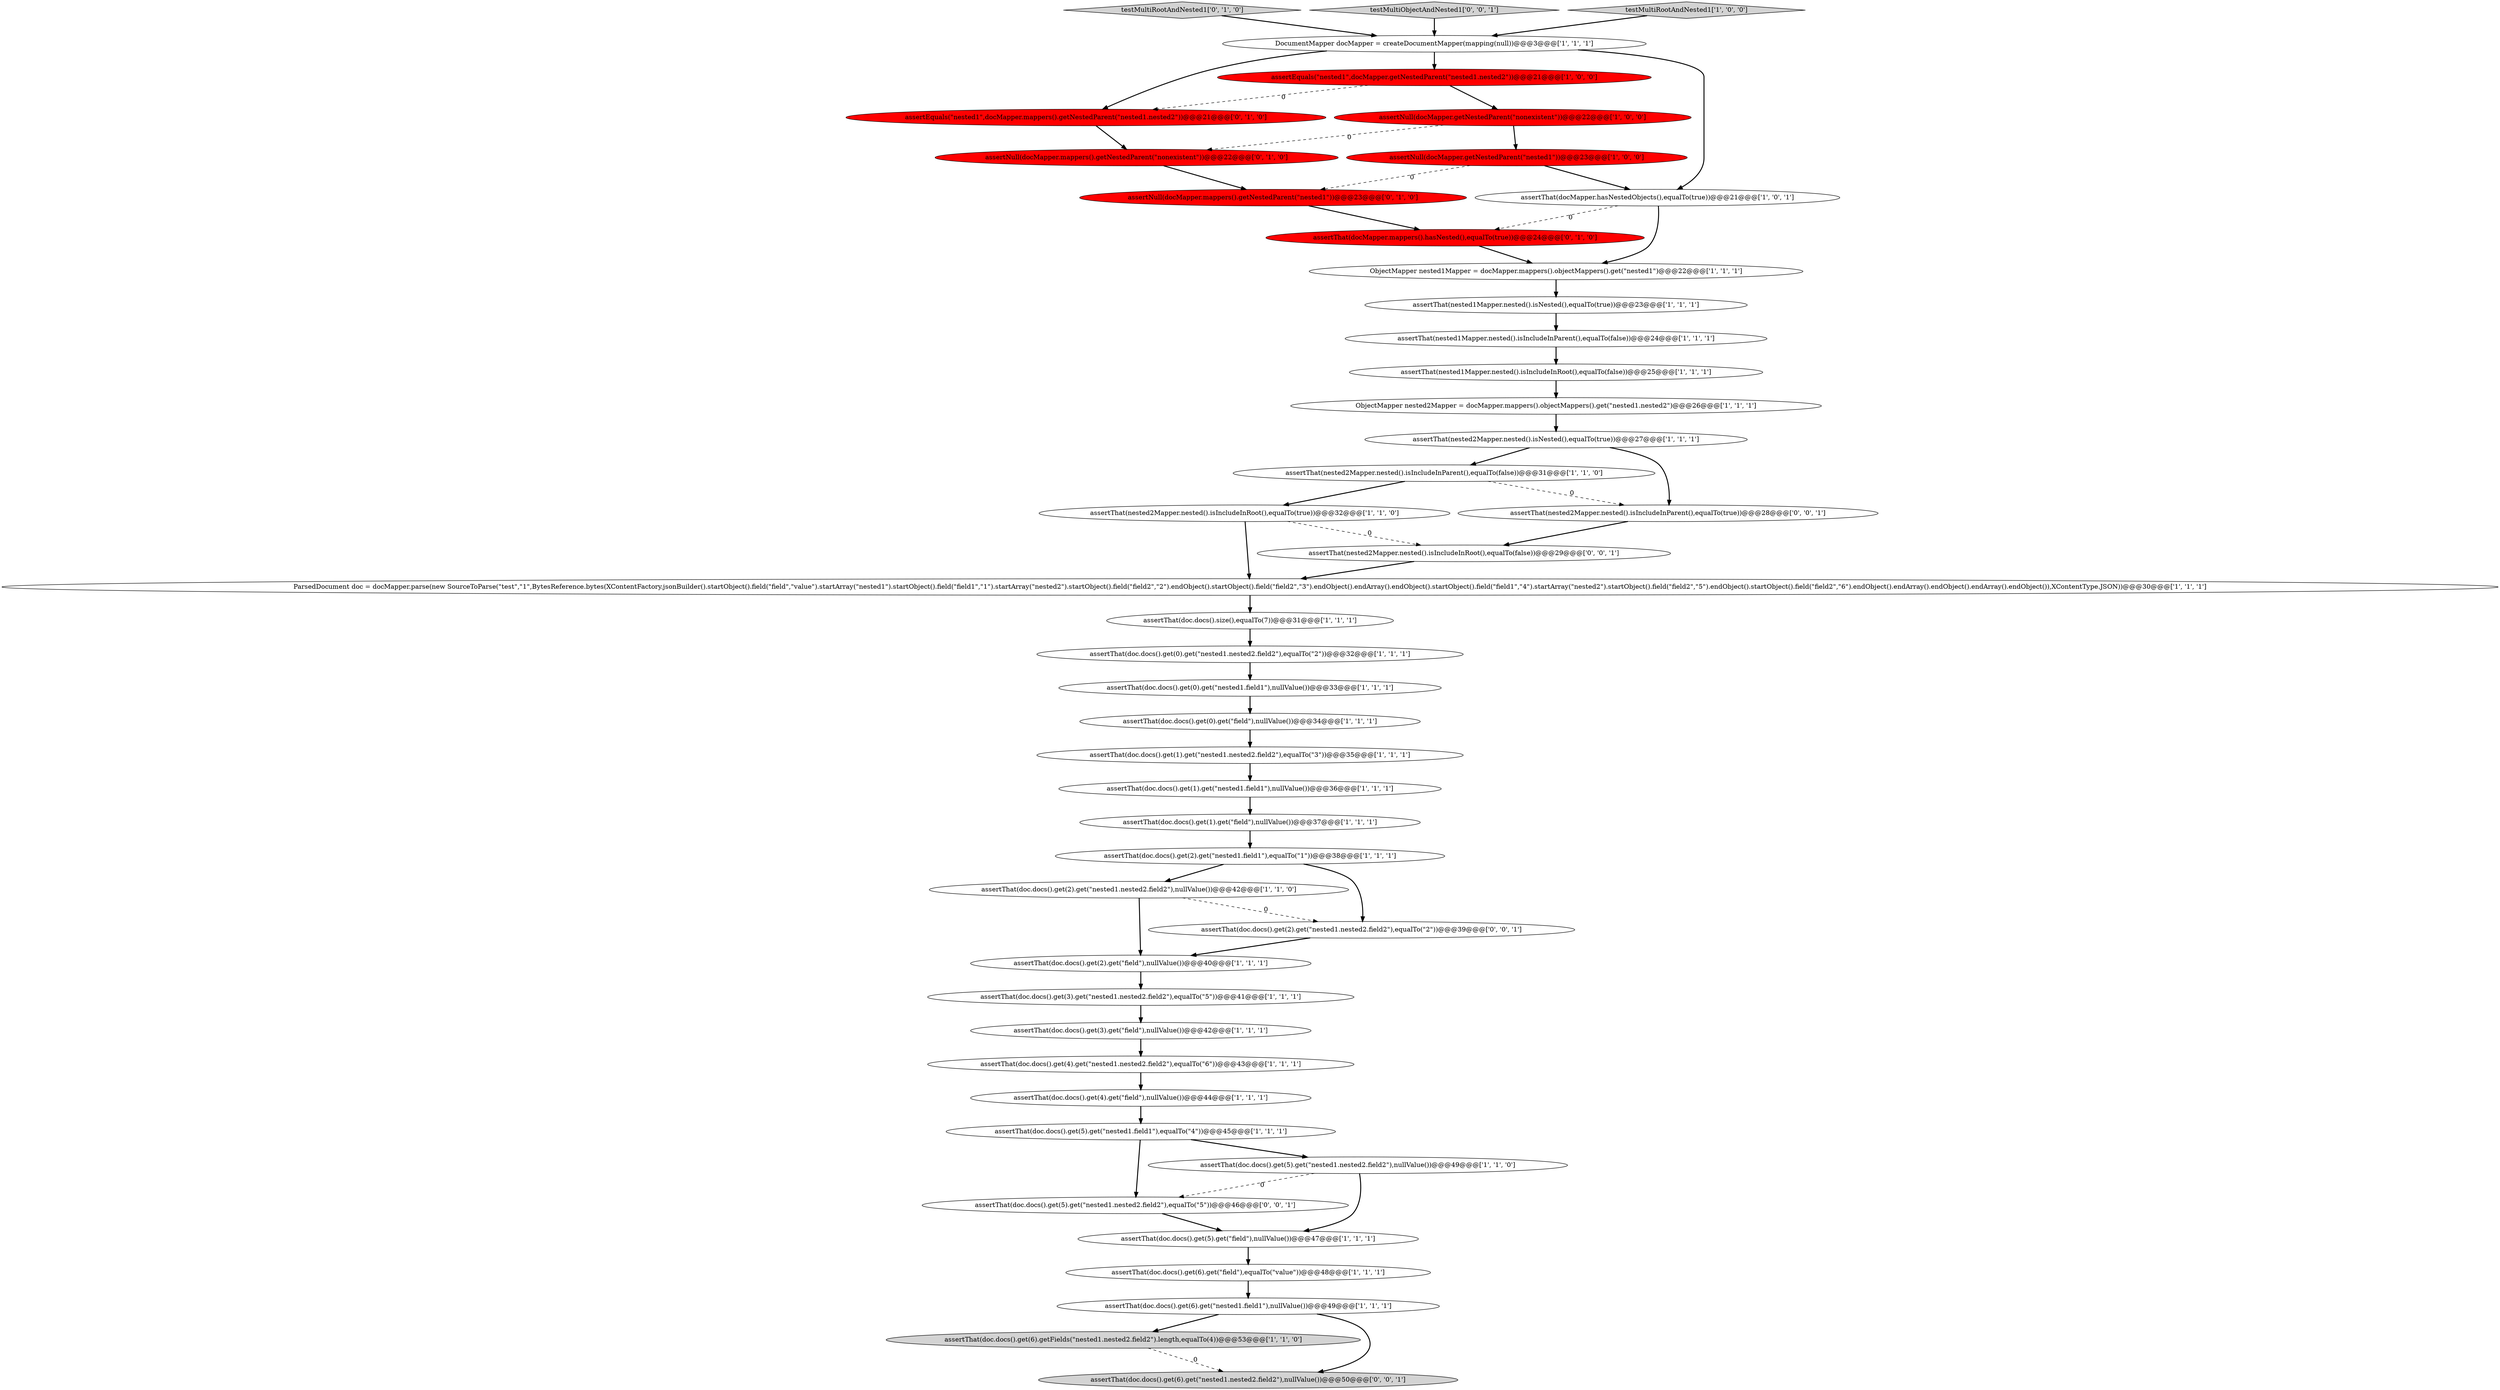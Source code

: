 digraph {
31 [style = filled, label = "assertNull(docMapper.getNestedParent(\"nested1\"))@@@23@@@['1', '0', '0']", fillcolor = red, shape = ellipse image = "AAA1AAABBB1BBB"];
24 [style = filled, label = "assertThat(doc.docs().get(3).get(\"field\"),nullValue())@@@42@@@['1', '1', '1']", fillcolor = white, shape = ellipse image = "AAA0AAABBB1BBB"];
40 [style = filled, label = "assertThat(doc.docs().get(5).get(\"nested1.nested2.field2\"),equalTo(\"5\"))@@@46@@@['0', '0', '1']", fillcolor = white, shape = ellipse image = "AAA0AAABBB3BBB"];
15 [style = filled, label = "assertThat(doc.docs().get(5).get(\"nested1.field1\"),equalTo(\"4\"))@@@45@@@['1', '1', '1']", fillcolor = white, shape = ellipse image = "AAA0AAABBB1BBB"];
30 [style = filled, label = "assertThat(doc.docs().get(0).get(\"nested1.nested2.field2\"),equalTo(\"2\"))@@@32@@@['1', '1', '1']", fillcolor = white, shape = ellipse image = "AAA0AAABBB1BBB"];
12 [style = filled, label = "assertThat(doc.docs().get(3).get(\"nested1.nested2.field2\"),equalTo(\"5\"))@@@41@@@['1', '1', '1']", fillcolor = white, shape = ellipse image = "AAA0AAABBB1BBB"];
3 [style = filled, label = "assertThat(doc.docs().get(1).get(\"nested1.nested2.field2\"),equalTo(\"3\"))@@@35@@@['1', '1', '1']", fillcolor = white, shape = ellipse image = "AAA0AAABBB1BBB"];
37 [style = filled, label = "assertThat(docMapper.mappers().hasNested(),equalTo(true))@@@24@@@['0', '1', '0']", fillcolor = red, shape = ellipse image = "AAA1AAABBB2BBB"];
18 [style = filled, label = "DocumentMapper docMapper = createDocumentMapper(mapping(null))@@@3@@@['1', '1', '1']", fillcolor = white, shape = ellipse image = "AAA0AAABBB1BBB"];
14 [style = filled, label = "assertThat(doc.docs().get(4).get(\"field\"),nullValue())@@@44@@@['1', '1', '1']", fillcolor = white, shape = ellipse image = "AAA0AAABBB1BBB"];
9 [style = filled, label = "assertThat(nested2Mapper.nested().isIncludeInParent(),equalTo(false))@@@31@@@['1', '1', '0']", fillcolor = white, shape = ellipse image = "AAA0AAABBB1BBB"];
42 [style = filled, label = "assertThat(nested2Mapper.nested().isIncludeInRoot(),equalTo(false))@@@29@@@['0', '0', '1']", fillcolor = white, shape = ellipse image = "AAA0AAABBB3BBB"];
41 [style = filled, label = "assertThat(doc.docs().get(6).get(\"nested1.nested2.field2\"),nullValue())@@@50@@@['0', '0', '1']", fillcolor = lightgray, shape = ellipse image = "AAA0AAABBB3BBB"];
35 [style = filled, label = "assertNull(docMapper.mappers().getNestedParent(\"nested1\"))@@@23@@@['0', '1', '0']", fillcolor = red, shape = ellipse image = "AAA1AAABBB2BBB"];
2 [style = filled, label = "assertThat(doc.docs().get(0).get(\"nested1.field1\"),nullValue())@@@33@@@['1', '1', '1']", fillcolor = white, shape = ellipse image = "AAA0AAABBB1BBB"];
6 [style = filled, label = "assertThat(doc.docs().get(6).getFields(\"nested1.nested2.field2\").length,equalTo(4))@@@53@@@['1', '1', '0']", fillcolor = lightgray, shape = ellipse image = "AAA0AAABBB1BBB"];
38 [style = filled, label = "assertNull(docMapper.mappers().getNestedParent(\"nonexistent\"))@@@22@@@['0', '1', '0']", fillcolor = red, shape = ellipse image = "AAA1AAABBB2BBB"];
44 [style = filled, label = "assertThat(nested2Mapper.nested().isIncludeInParent(),equalTo(true))@@@28@@@['0', '0', '1']", fillcolor = white, shape = ellipse image = "AAA0AAABBB3BBB"];
16 [style = filled, label = "assertThat(doc.docs().get(2).get(\"nested1.field1\"),equalTo(\"1\"))@@@38@@@['1', '1', '1']", fillcolor = white, shape = ellipse image = "AAA0AAABBB1BBB"];
19 [style = filled, label = "assertThat(doc.docs().get(4).get(\"nested1.nested2.field2\"),equalTo(\"6\"))@@@43@@@['1', '1', '1']", fillcolor = white, shape = ellipse image = "AAA0AAABBB1BBB"];
5 [style = filled, label = "assertThat(doc.docs().get(2).get(\"nested1.nested2.field2\"),nullValue())@@@42@@@['1', '1', '0']", fillcolor = white, shape = ellipse image = "AAA0AAABBB1BBB"];
0 [style = filled, label = "assertThat(nested1Mapper.nested().isNested(),equalTo(true))@@@23@@@['1', '1', '1']", fillcolor = white, shape = ellipse image = "AAA0AAABBB1BBB"];
8 [style = filled, label = "assertEquals(\"nested1\",docMapper.getNestedParent(\"nested1.nested2\"))@@@21@@@['1', '0', '0']", fillcolor = red, shape = ellipse image = "AAA1AAABBB1BBB"];
25 [style = filled, label = "assertThat(nested1Mapper.nested().isIncludeInParent(),equalTo(false))@@@24@@@['1', '1', '1']", fillcolor = white, shape = ellipse image = "AAA0AAABBB1BBB"];
21 [style = filled, label = "assertThat(doc.docs().get(5).get(\"nested1.nested2.field2\"),nullValue())@@@49@@@['1', '1', '0']", fillcolor = white, shape = ellipse image = "AAA0AAABBB1BBB"];
27 [style = filled, label = "ObjectMapper nested1Mapper = docMapper.mappers().objectMappers().get(\"nested1\")@@@22@@@['1', '1', '1']", fillcolor = white, shape = ellipse image = "AAA0AAABBB1BBB"];
23 [style = filled, label = "assertThat(doc.docs().get(2).get(\"field\"),nullValue())@@@40@@@['1', '1', '1']", fillcolor = white, shape = ellipse image = "AAA0AAABBB1BBB"];
22 [style = filled, label = "assertThat(doc.docs().get(6).get(\"nested1.field1\"),nullValue())@@@49@@@['1', '1', '1']", fillcolor = white, shape = ellipse image = "AAA0AAABBB1BBB"];
7 [style = filled, label = "assertThat(nested1Mapper.nested().isIncludeInRoot(),equalTo(false))@@@25@@@['1', '1', '1']", fillcolor = white, shape = ellipse image = "AAA0AAABBB1BBB"];
36 [style = filled, label = "assertEquals(\"nested1\",docMapper.mappers().getNestedParent(\"nested1.nested2\"))@@@21@@@['0', '1', '0']", fillcolor = red, shape = ellipse image = "AAA1AAABBB2BBB"];
39 [style = filled, label = "testMultiRootAndNested1['0', '1', '0']", fillcolor = lightgray, shape = diamond image = "AAA0AAABBB2BBB"];
10 [style = filled, label = "assertThat(doc.docs().size(),equalTo(7))@@@31@@@['1', '1', '1']", fillcolor = white, shape = ellipse image = "AAA0AAABBB1BBB"];
45 [style = filled, label = "assertThat(doc.docs().get(2).get(\"nested1.nested2.field2\"),equalTo(\"2\"))@@@39@@@['0', '0', '1']", fillcolor = white, shape = ellipse image = "AAA0AAABBB3BBB"];
43 [style = filled, label = "testMultiObjectAndNested1['0', '0', '1']", fillcolor = lightgray, shape = diamond image = "AAA0AAABBB3BBB"];
11 [style = filled, label = "ParsedDocument doc = docMapper.parse(new SourceToParse(\"test\",\"1\",BytesReference.bytes(XContentFactory.jsonBuilder().startObject().field(\"field\",\"value\").startArray(\"nested1\").startObject().field(\"field1\",\"1\").startArray(\"nested2\").startObject().field(\"field2\",\"2\").endObject().startObject().field(\"field2\",\"3\").endObject().endArray().endObject().startObject().field(\"field1\",\"4\").startArray(\"nested2\").startObject().field(\"field2\",\"5\").endObject().startObject().field(\"field2\",\"6\").endObject().endArray().endObject().endArray().endObject()),XContentType.JSON))@@@30@@@['1', '1', '1']", fillcolor = white, shape = ellipse image = "AAA0AAABBB1BBB"];
13 [style = filled, label = "assertThat(docMapper.hasNestedObjects(),equalTo(true))@@@21@@@['1', '0', '1']", fillcolor = white, shape = ellipse image = "AAA0AAABBB1BBB"];
34 [style = filled, label = "assertThat(doc.docs().get(0).get(\"field\"),nullValue())@@@34@@@['1', '1', '1']", fillcolor = white, shape = ellipse image = "AAA0AAABBB1BBB"];
29 [style = filled, label = "assertThat(nested2Mapper.nested().isNested(),equalTo(true))@@@27@@@['1', '1', '1']", fillcolor = white, shape = ellipse image = "AAA0AAABBB1BBB"];
28 [style = filled, label = "assertNull(docMapper.getNestedParent(\"nonexistent\"))@@@22@@@['1', '0', '0']", fillcolor = red, shape = ellipse image = "AAA1AAABBB1BBB"];
32 [style = filled, label = "ObjectMapper nested2Mapper = docMapper.mappers().objectMappers().get(\"nested1.nested2\")@@@26@@@['1', '1', '1']", fillcolor = white, shape = ellipse image = "AAA0AAABBB1BBB"];
1 [style = filled, label = "testMultiRootAndNested1['1', '0', '0']", fillcolor = lightgray, shape = diamond image = "AAA0AAABBB1BBB"];
17 [style = filled, label = "assertThat(doc.docs().get(6).get(\"field\"),equalTo(\"value\"))@@@48@@@['1', '1', '1']", fillcolor = white, shape = ellipse image = "AAA0AAABBB1BBB"];
4 [style = filled, label = "assertThat(doc.docs().get(5).get(\"field\"),nullValue())@@@47@@@['1', '1', '1']", fillcolor = white, shape = ellipse image = "AAA0AAABBB1BBB"];
20 [style = filled, label = "assertThat(doc.docs().get(1).get(\"nested1.field1\"),nullValue())@@@36@@@['1', '1', '1']", fillcolor = white, shape = ellipse image = "AAA0AAABBB1BBB"];
26 [style = filled, label = "assertThat(doc.docs().get(1).get(\"field\"),nullValue())@@@37@@@['1', '1', '1']", fillcolor = white, shape = ellipse image = "AAA0AAABBB1BBB"];
33 [style = filled, label = "assertThat(nested2Mapper.nested().isIncludeInRoot(),equalTo(true))@@@32@@@['1', '1', '0']", fillcolor = white, shape = ellipse image = "AAA0AAABBB1BBB"];
40->4 [style = bold, label=""];
8->28 [style = bold, label=""];
7->32 [style = bold, label=""];
44->42 [style = bold, label=""];
13->37 [style = dashed, label="0"];
24->19 [style = bold, label=""];
4->17 [style = bold, label=""];
45->23 [style = bold, label=""];
27->0 [style = bold, label=""];
5->23 [style = bold, label=""];
37->27 [style = bold, label=""];
9->33 [style = bold, label=""];
20->26 [style = bold, label=""];
15->21 [style = bold, label=""];
16->45 [style = bold, label=""];
31->13 [style = bold, label=""];
28->31 [style = bold, label=""];
29->9 [style = bold, label=""];
2->34 [style = bold, label=""];
22->41 [style = bold, label=""];
1->18 [style = bold, label=""];
18->36 [style = bold, label=""];
12->24 [style = bold, label=""];
43->18 [style = bold, label=""];
17->22 [style = bold, label=""];
8->36 [style = dashed, label="0"];
25->7 [style = bold, label=""];
33->42 [style = dashed, label="0"];
32->29 [style = bold, label=""];
39->18 [style = bold, label=""];
26->16 [style = bold, label=""];
33->11 [style = bold, label=""];
3->20 [style = bold, label=""];
13->27 [style = bold, label=""];
31->35 [style = dashed, label="0"];
19->14 [style = bold, label=""];
34->3 [style = bold, label=""];
0->25 [style = bold, label=""];
11->10 [style = bold, label=""];
35->37 [style = bold, label=""];
42->11 [style = bold, label=""];
9->44 [style = dashed, label="0"];
5->45 [style = dashed, label="0"];
6->41 [style = dashed, label="0"];
21->40 [style = dashed, label="0"];
18->13 [style = bold, label=""];
16->5 [style = bold, label=""];
29->44 [style = bold, label=""];
15->40 [style = bold, label=""];
23->12 [style = bold, label=""];
14->15 [style = bold, label=""];
18->8 [style = bold, label=""];
36->38 [style = bold, label=""];
30->2 [style = bold, label=""];
38->35 [style = bold, label=""];
10->30 [style = bold, label=""];
28->38 [style = dashed, label="0"];
22->6 [style = bold, label=""];
21->4 [style = bold, label=""];
}
